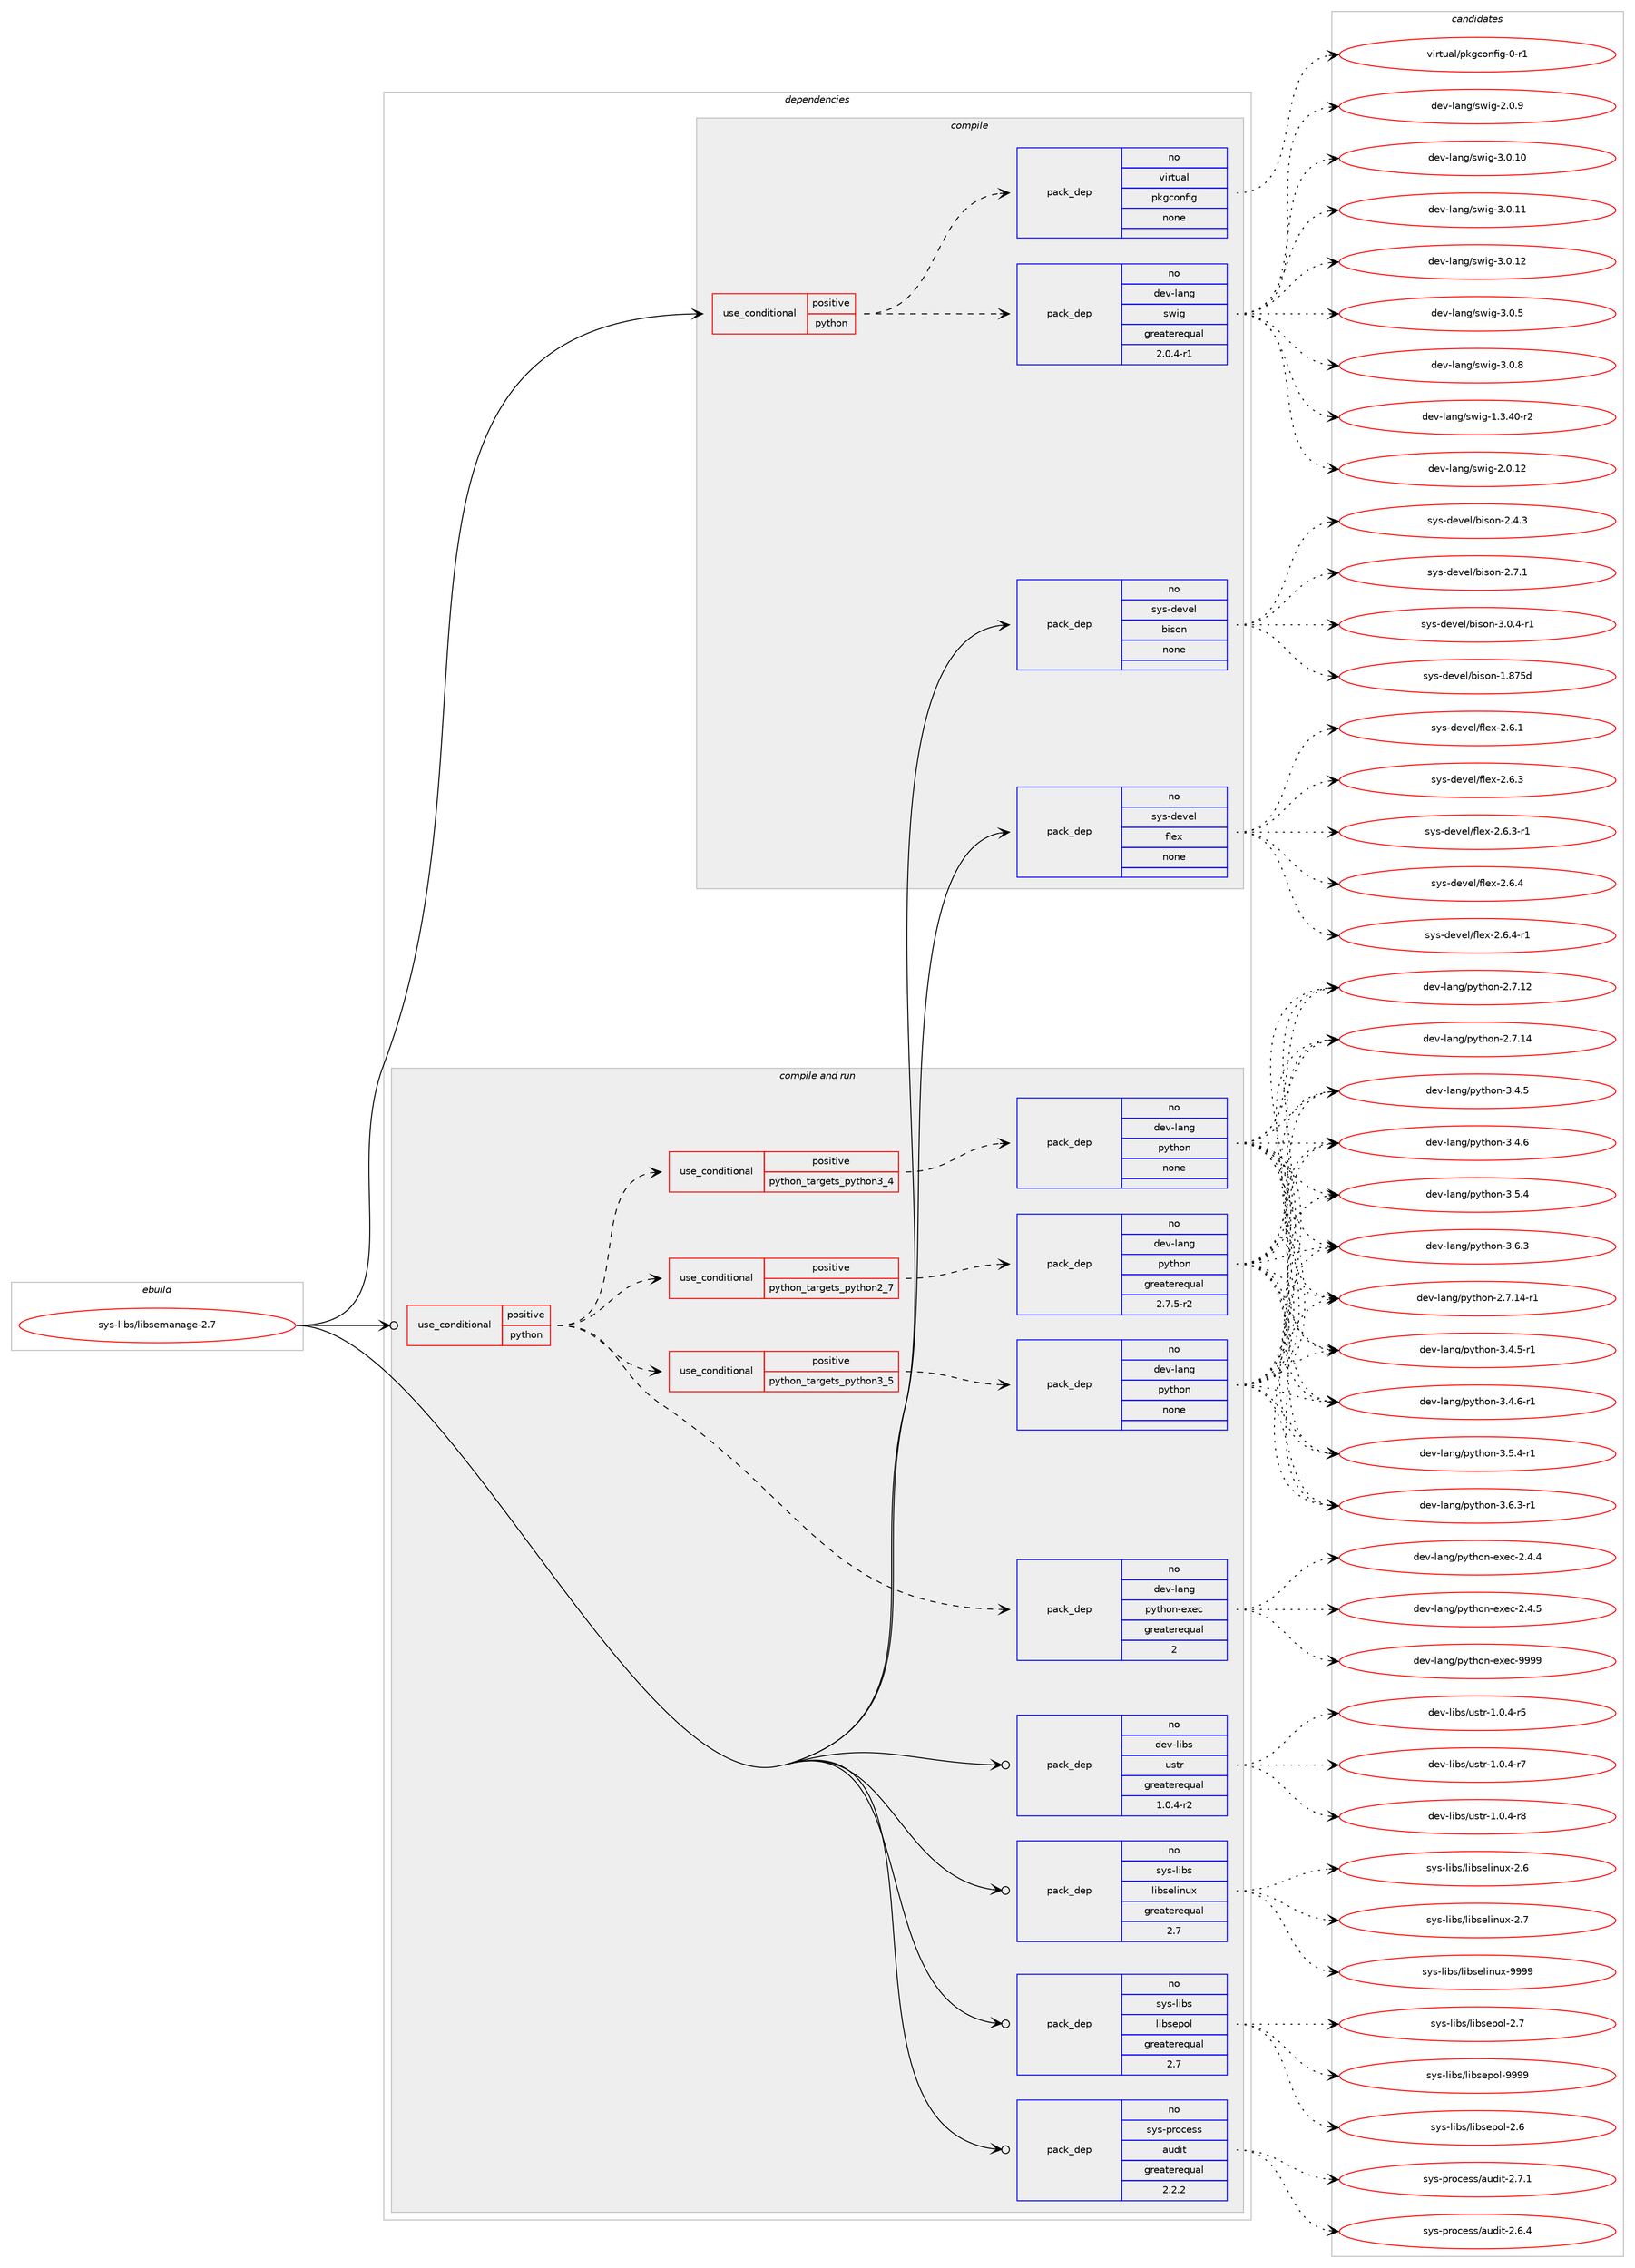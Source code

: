 digraph prolog {

# *************
# Graph options
# *************

newrank=true;
concentrate=true;
compound=true;
graph [rankdir=LR,fontname=Helvetica,fontsize=10,ranksep=1.5];#, ranksep=2.5, nodesep=0.2];
edge  [arrowhead=vee];
node  [fontname=Helvetica,fontsize=10];

# **********
# The ebuild
# **********

subgraph cluster_leftcol {
color=gray;
rank=same;
label=<<i>ebuild</i>>;
id [label="sys-libs/libsemanage-2.7", color=red, width=4, href="../sys-libs/libsemanage-2.7.svg"];
}

# ****************
# The dependencies
# ****************

subgraph cluster_midcol {
color=gray;
label=<<i>dependencies</i>>;
subgraph cluster_compile {
fillcolor="#eeeeee";
style=filled;
label=<<i>compile</i>>;
subgraph cond299 {
dependency3921 [label=<<TABLE BORDER="0" CELLBORDER="1" CELLSPACING="0" CELLPADDING="4"><TR><TD ROWSPAN="3" CELLPADDING="10">use_conditional</TD></TR><TR><TD>positive</TD></TR><TR><TD>python</TD></TR></TABLE>>, shape=none, color=red];
subgraph pack3614 {
dependency3922 [label=<<TABLE BORDER="0" CELLBORDER="1" CELLSPACING="0" CELLPADDING="4" WIDTH="220"><TR><TD ROWSPAN="6" CELLPADDING="30">pack_dep</TD></TR><TR><TD WIDTH="110">no</TD></TR><TR><TD>dev-lang</TD></TR><TR><TD>swig</TD></TR><TR><TD>greaterequal</TD></TR><TR><TD>2.0.4-r1</TD></TR></TABLE>>, shape=none, color=blue];
}
dependency3921:e -> dependency3922:w [weight=20,style="dashed",arrowhead="vee"];
subgraph pack3615 {
dependency3923 [label=<<TABLE BORDER="0" CELLBORDER="1" CELLSPACING="0" CELLPADDING="4" WIDTH="220"><TR><TD ROWSPAN="6" CELLPADDING="30">pack_dep</TD></TR><TR><TD WIDTH="110">no</TD></TR><TR><TD>virtual</TD></TR><TR><TD>pkgconfig</TD></TR><TR><TD>none</TD></TR><TR><TD></TD></TR></TABLE>>, shape=none, color=blue];
}
dependency3921:e -> dependency3923:w [weight=20,style="dashed",arrowhead="vee"];
}
id:e -> dependency3921:w [weight=20,style="solid",arrowhead="vee"];
subgraph pack3616 {
dependency3924 [label=<<TABLE BORDER="0" CELLBORDER="1" CELLSPACING="0" CELLPADDING="4" WIDTH="220"><TR><TD ROWSPAN="6" CELLPADDING="30">pack_dep</TD></TR><TR><TD WIDTH="110">no</TD></TR><TR><TD>sys-devel</TD></TR><TR><TD>bison</TD></TR><TR><TD>none</TD></TR><TR><TD></TD></TR></TABLE>>, shape=none, color=blue];
}
id:e -> dependency3924:w [weight=20,style="solid",arrowhead="vee"];
subgraph pack3617 {
dependency3925 [label=<<TABLE BORDER="0" CELLBORDER="1" CELLSPACING="0" CELLPADDING="4" WIDTH="220"><TR><TD ROWSPAN="6" CELLPADDING="30">pack_dep</TD></TR><TR><TD WIDTH="110">no</TD></TR><TR><TD>sys-devel</TD></TR><TR><TD>flex</TD></TR><TR><TD>none</TD></TR><TR><TD></TD></TR></TABLE>>, shape=none, color=blue];
}
id:e -> dependency3925:w [weight=20,style="solid",arrowhead="vee"];
}
subgraph cluster_compileandrun {
fillcolor="#eeeeee";
style=filled;
label=<<i>compile and run</i>>;
subgraph cond300 {
dependency3926 [label=<<TABLE BORDER="0" CELLBORDER="1" CELLSPACING="0" CELLPADDING="4"><TR><TD ROWSPAN="3" CELLPADDING="10">use_conditional</TD></TR><TR><TD>positive</TD></TR><TR><TD>python</TD></TR></TABLE>>, shape=none, color=red];
subgraph cond301 {
dependency3927 [label=<<TABLE BORDER="0" CELLBORDER="1" CELLSPACING="0" CELLPADDING="4"><TR><TD ROWSPAN="3" CELLPADDING="10">use_conditional</TD></TR><TR><TD>positive</TD></TR><TR><TD>python_targets_python2_7</TD></TR></TABLE>>, shape=none, color=red];
subgraph pack3618 {
dependency3928 [label=<<TABLE BORDER="0" CELLBORDER="1" CELLSPACING="0" CELLPADDING="4" WIDTH="220"><TR><TD ROWSPAN="6" CELLPADDING="30">pack_dep</TD></TR><TR><TD WIDTH="110">no</TD></TR><TR><TD>dev-lang</TD></TR><TR><TD>python</TD></TR><TR><TD>greaterequal</TD></TR><TR><TD>2.7.5-r2</TD></TR></TABLE>>, shape=none, color=blue];
}
dependency3927:e -> dependency3928:w [weight=20,style="dashed",arrowhead="vee"];
}
dependency3926:e -> dependency3927:w [weight=20,style="dashed",arrowhead="vee"];
subgraph cond302 {
dependency3929 [label=<<TABLE BORDER="0" CELLBORDER="1" CELLSPACING="0" CELLPADDING="4"><TR><TD ROWSPAN="3" CELLPADDING="10">use_conditional</TD></TR><TR><TD>positive</TD></TR><TR><TD>python_targets_python3_4</TD></TR></TABLE>>, shape=none, color=red];
subgraph pack3619 {
dependency3930 [label=<<TABLE BORDER="0" CELLBORDER="1" CELLSPACING="0" CELLPADDING="4" WIDTH="220"><TR><TD ROWSPAN="6" CELLPADDING="30">pack_dep</TD></TR><TR><TD WIDTH="110">no</TD></TR><TR><TD>dev-lang</TD></TR><TR><TD>python</TD></TR><TR><TD>none</TD></TR><TR><TD></TD></TR></TABLE>>, shape=none, color=blue];
}
dependency3929:e -> dependency3930:w [weight=20,style="dashed",arrowhead="vee"];
}
dependency3926:e -> dependency3929:w [weight=20,style="dashed",arrowhead="vee"];
subgraph cond303 {
dependency3931 [label=<<TABLE BORDER="0" CELLBORDER="1" CELLSPACING="0" CELLPADDING="4"><TR><TD ROWSPAN="3" CELLPADDING="10">use_conditional</TD></TR><TR><TD>positive</TD></TR><TR><TD>python_targets_python3_5</TD></TR></TABLE>>, shape=none, color=red];
subgraph pack3620 {
dependency3932 [label=<<TABLE BORDER="0" CELLBORDER="1" CELLSPACING="0" CELLPADDING="4" WIDTH="220"><TR><TD ROWSPAN="6" CELLPADDING="30">pack_dep</TD></TR><TR><TD WIDTH="110">no</TD></TR><TR><TD>dev-lang</TD></TR><TR><TD>python</TD></TR><TR><TD>none</TD></TR><TR><TD></TD></TR></TABLE>>, shape=none, color=blue];
}
dependency3931:e -> dependency3932:w [weight=20,style="dashed",arrowhead="vee"];
}
dependency3926:e -> dependency3931:w [weight=20,style="dashed",arrowhead="vee"];
subgraph pack3621 {
dependency3933 [label=<<TABLE BORDER="0" CELLBORDER="1" CELLSPACING="0" CELLPADDING="4" WIDTH="220"><TR><TD ROWSPAN="6" CELLPADDING="30">pack_dep</TD></TR><TR><TD WIDTH="110">no</TD></TR><TR><TD>dev-lang</TD></TR><TR><TD>python-exec</TD></TR><TR><TD>greaterequal</TD></TR><TR><TD>2</TD></TR></TABLE>>, shape=none, color=blue];
}
dependency3926:e -> dependency3933:w [weight=20,style="dashed",arrowhead="vee"];
}
id:e -> dependency3926:w [weight=20,style="solid",arrowhead="odotvee"];
subgraph pack3622 {
dependency3934 [label=<<TABLE BORDER="0" CELLBORDER="1" CELLSPACING="0" CELLPADDING="4" WIDTH="220"><TR><TD ROWSPAN="6" CELLPADDING="30">pack_dep</TD></TR><TR><TD WIDTH="110">no</TD></TR><TR><TD>dev-libs</TD></TR><TR><TD>ustr</TD></TR><TR><TD>greaterequal</TD></TR><TR><TD>1.0.4-r2</TD></TR></TABLE>>, shape=none, color=blue];
}
id:e -> dependency3934:w [weight=20,style="solid",arrowhead="odotvee"];
subgraph pack3623 {
dependency3935 [label=<<TABLE BORDER="0" CELLBORDER="1" CELLSPACING="0" CELLPADDING="4" WIDTH="220"><TR><TD ROWSPAN="6" CELLPADDING="30">pack_dep</TD></TR><TR><TD WIDTH="110">no</TD></TR><TR><TD>sys-libs</TD></TR><TR><TD>libselinux</TD></TR><TR><TD>greaterequal</TD></TR><TR><TD>2.7</TD></TR></TABLE>>, shape=none, color=blue];
}
id:e -> dependency3935:w [weight=20,style="solid",arrowhead="odotvee"];
subgraph pack3624 {
dependency3936 [label=<<TABLE BORDER="0" CELLBORDER="1" CELLSPACING="0" CELLPADDING="4" WIDTH="220"><TR><TD ROWSPAN="6" CELLPADDING="30">pack_dep</TD></TR><TR><TD WIDTH="110">no</TD></TR><TR><TD>sys-libs</TD></TR><TR><TD>libsepol</TD></TR><TR><TD>greaterequal</TD></TR><TR><TD>2.7</TD></TR></TABLE>>, shape=none, color=blue];
}
id:e -> dependency3936:w [weight=20,style="solid",arrowhead="odotvee"];
subgraph pack3625 {
dependency3937 [label=<<TABLE BORDER="0" CELLBORDER="1" CELLSPACING="0" CELLPADDING="4" WIDTH="220"><TR><TD ROWSPAN="6" CELLPADDING="30">pack_dep</TD></TR><TR><TD WIDTH="110">no</TD></TR><TR><TD>sys-process</TD></TR><TR><TD>audit</TD></TR><TR><TD>greaterequal</TD></TR><TR><TD>2.2.2</TD></TR></TABLE>>, shape=none, color=blue];
}
id:e -> dependency3937:w [weight=20,style="solid",arrowhead="odotvee"];
}
subgraph cluster_run {
fillcolor="#eeeeee";
style=filled;
label=<<i>run</i>>;
}
}

# **************
# The candidates
# **************

subgraph cluster_choices {
rank=same;
color=gray;
label=<<i>candidates</i>>;

subgraph choice3614 {
color=black;
nodesep=1;
choice100101118451089711010347115119105103454946514652484511450 [label="dev-lang/swig-1.3.40-r2", color=red, width=4,href="../dev-lang/swig-1.3.40-r2.svg"];
choice10010111845108971101034711511910510345504648464950 [label="dev-lang/swig-2.0.12", color=red, width=4,href="../dev-lang/swig-2.0.12.svg"];
choice100101118451089711010347115119105103455046484657 [label="dev-lang/swig-2.0.9", color=red, width=4,href="../dev-lang/swig-2.0.9.svg"];
choice10010111845108971101034711511910510345514648464948 [label="dev-lang/swig-3.0.10", color=red, width=4,href="../dev-lang/swig-3.0.10.svg"];
choice10010111845108971101034711511910510345514648464949 [label="dev-lang/swig-3.0.11", color=red, width=4,href="../dev-lang/swig-3.0.11.svg"];
choice10010111845108971101034711511910510345514648464950 [label="dev-lang/swig-3.0.12", color=red, width=4,href="../dev-lang/swig-3.0.12.svg"];
choice100101118451089711010347115119105103455146484653 [label="dev-lang/swig-3.0.5", color=red, width=4,href="../dev-lang/swig-3.0.5.svg"];
choice100101118451089711010347115119105103455146484656 [label="dev-lang/swig-3.0.8", color=red, width=4,href="../dev-lang/swig-3.0.8.svg"];
dependency3922:e -> choice100101118451089711010347115119105103454946514652484511450:w [style=dotted,weight="100"];
dependency3922:e -> choice10010111845108971101034711511910510345504648464950:w [style=dotted,weight="100"];
dependency3922:e -> choice100101118451089711010347115119105103455046484657:w [style=dotted,weight="100"];
dependency3922:e -> choice10010111845108971101034711511910510345514648464948:w [style=dotted,weight="100"];
dependency3922:e -> choice10010111845108971101034711511910510345514648464949:w [style=dotted,weight="100"];
dependency3922:e -> choice10010111845108971101034711511910510345514648464950:w [style=dotted,weight="100"];
dependency3922:e -> choice100101118451089711010347115119105103455146484653:w [style=dotted,weight="100"];
dependency3922:e -> choice100101118451089711010347115119105103455146484656:w [style=dotted,weight="100"];
}
subgraph choice3615 {
color=black;
nodesep=1;
choice11810511411611797108471121071039911111010210510345484511449 [label="virtual/pkgconfig-0-r1", color=red, width=4,href="../virtual/pkgconfig-0-r1.svg"];
dependency3923:e -> choice11810511411611797108471121071039911111010210510345484511449:w [style=dotted,weight="100"];
}
subgraph choice3616 {
color=black;
nodesep=1;
choice115121115451001011181011084798105115111110454946565553100 [label="sys-devel/bison-1.875d", color=red, width=4,href="../sys-devel/bison-1.875d.svg"];
choice115121115451001011181011084798105115111110455046524651 [label="sys-devel/bison-2.4.3", color=red, width=4,href="../sys-devel/bison-2.4.3.svg"];
choice115121115451001011181011084798105115111110455046554649 [label="sys-devel/bison-2.7.1", color=red, width=4,href="../sys-devel/bison-2.7.1.svg"];
choice1151211154510010111810110847981051151111104551464846524511449 [label="sys-devel/bison-3.0.4-r1", color=red, width=4,href="../sys-devel/bison-3.0.4-r1.svg"];
dependency3924:e -> choice115121115451001011181011084798105115111110454946565553100:w [style=dotted,weight="100"];
dependency3924:e -> choice115121115451001011181011084798105115111110455046524651:w [style=dotted,weight="100"];
dependency3924:e -> choice115121115451001011181011084798105115111110455046554649:w [style=dotted,weight="100"];
dependency3924:e -> choice1151211154510010111810110847981051151111104551464846524511449:w [style=dotted,weight="100"];
}
subgraph choice3617 {
color=black;
nodesep=1;
choice1151211154510010111810110847102108101120455046544649 [label="sys-devel/flex-2.6.1", color=red, width=4,href="../sys-devel/flex-2.6.1.svg"];
choice1151211154510010111810110847102108101120455046544651 [label="sys-devel/flex-2.6.3", color=red, width=4,href="../sys-devel/flex-2.6.3.svg"];
choice11512111545100101118101108471021081011204550465446514511449 [label="sys-devel/flex-2.6.3-r1", color=red, width=4,href="../sys-devel/flex-2.6.3-r1.svg"];
choice1151211154510010111810110847102108101120455046544652 [label="sys-devel/flex-2.6.4", color=red, width=4,href="../sys-devel/flex-2.6.4.svg"];
choice11512111545100101118101108471021081011204550465446524511449 [label="sys-devel/flex-2.6.4-r1", color=red, width=4,href="../sys-devel/flex-2.6.4-r1.svg"];
dependency3925:e -> choice1151211154510010111810110847102108101120455046544649:w [style=dotted,weight="100"];
dependency3925:e -> choice1151211154510010111810110847102108101120455046544651:w [style=dotted,weight="100"];
dependency3925:e -> choice11512111545100101118101108471021081011204550465446514511449:w [style=dotted,weight="100"];
dependency3925:e -> choice1151211154510010111810110847102108101120455046544652:w [style=dotted,weight="100"];
dependency3925:e -> choice11512111545100101118101108471021081011204550465446524511449:w [style=dotted,weight="100"];
}
subgraph choice3618 {
color=black;
nodesep=1;
choice10010111845108971101034711212111610411111045504655464950 [label="dev-lang/python-2.7.12", color=red, width=4,href="../dev-lang/python-2.7.12.svg"];
choice10010111845108971101034711212111610411111045504655464952 [label="dev-lang/python-2.7.14", color=red, width=4,href="../dev-lang/python-2.7.14.svg"];
choice100101118451089711010347112121116104111110455146524653 [label="dev-lang/python-3.4.5", color=red, width=4,href="../dev-lang/python-3.4.5.svg"];
choice100101118451089711010347112121116104111110455146524654 [label="dev-lang/python-3.4.6", color=red, width=4,href="../dev-lang/python-3.4.6.svg"];
choice100101118451089711010347112121116104111110455146534652 [label="dev-lang/python-3.5.4", color=red, width=4,href="../dev-lang/python-3.5.4.svg"];
choice100101118451089711010347112121116104111110455146544651 [label="dev-lang/python-3.6.3", color=red, width=4,href="../dev-lang/python-3.6.3.svg"];
choice100101118451089711010347112121116104111110455046554649524511449 [label="dev-lang/python-2.7.14-r1", color=red, width=4,href="../dev-lang/python-2.7.14-r1.svg"];
choice1001011184510897110103471121211161041111104551465246534511449 [label="dev-lang/python-3.4.5-r1", color=red, width=4,href="../dev-lang/python-3.4.5-r1.svg"];
choice1001011184510897110103471121211161041111104551465246544511449 [label="dev-lang/python-3.4.6-r1", color=red, width=4,href="../dev-lang/python-3.4.6-r1.svg"];
choice1001011184510897110103471121211161041111104551465346524511449 [label="dev-lang/python-3.5.4-r1", color=red, width=4,href="../dev-lang/python-3.5.4-r1.svg"];
choice1001011184510897110103471121211161041111104551465446514511449 [label="dev-lang/python-3.6.3-r1", color=red, width=4,href="../dev-lang/python-3.6.3-r1.svg"];
dependency3928:e -> choice10010111845108971101034711212111610411111045504655464950:w [style=dotted,weight="100"];
dependency3928:e -> choice10010111845108971101034711212111610411111045504655464952:w [style=dotted,weight="100"];
dependency3928:e -> choice100101118451089711010347112121116104111110455146524653:w [style=dotted,weight="100"];
dependency3928:e -> choice100101118451089711010347112121116104111110455146524654:w [style=dotted,weight="100"];
dependency3928:e -> choice100101118451089711010347112121116104111110455146534652:w [style=dotted,weight="100"];
dependency3928:e -> choice100101118451089711010347112121116104111110455146544651:w [style=dotted,weight="100"];
dependency3928:e -> choice100101118451089711010347112121116104111110455046554649524511449:w [style=dotted,weight="100"];
dependency3928:e -> choice1001011184510897110103471121211161041111104551465246534511449:w [style=dotted,weight="100"];
dependency3928:e -> choice1001011184510897110103471121211161041111104551465246544511449:w [style=dotted,weight="100"];
dependency3928:e -> choice1001011184510897110103471121211161041111104551465346524511449:w [style=dotted,weight="100"];
dependency3928:e -> choice1001011184510897110103471121211161041111104551465446514511449:w [style=dotted,weight="100"];
}
subgraph choice3619 {
color=black;
nodesep=1;
choice10010111845108971101034711212111610411111045504655464950 [label="dev-lang/python-2.7.12", color=red, width=4,href="../dev-lang/python-2.7.12.svg"];
choice10010111845108971101034711212111610411111045504655464952 [label="dev-lang/python-2.7.14", color=red, width=4,href="../dev-lang/python-2.7.14.svg"];
choice100101118451089711010347112121116104111110455146524653 [label="dev-lang/python-3.4.5", color=red, width=4,href="../dev-lang/python-3.4.5.svg"];
choice100101118451089711010347112121116104111110455146524654 [label="dev-lang/python-3.4.6", color=red, width=4,href="../dev-lang/python-3.4.6.svg"];
choice100101118451089711010347112121116104111110455146534652 [label="dev-lang/python-3.5.4", color=red, width=4,href="../dev-lang/python-3.5.4.svg"];
choice100101118451089711010347112121116104111110455146544651 [label="dev-lang/python-3.6.3", color=red, width=4,href="../dev-lang/python-3.6.3.svg"];
choice100101118451089711010347112121116104111110455046554649524511449 [label="dev-lang/python-2.7.14-r1", color=red, width=4,href="../dev-lang/python-2.7.14-r1.svg"];
choice1001011184510897110103471121211161041111104551465246534511449 [label="dev-lang/python-3.4.5-r1", color=red, width=4,href="../dev-lang/python-3.4.5-r1.svg"];
choice1001011184510897110103471121211161041111104551465246544511449 [label="dev-lang/python-3.4.6-r1", color=red, width=4,href="../dev-lang/python-3.4.6-r1.svg"];
choice1001011184510897110103471121211161041111104551465346524511449 [label="dev-lang/python-3.5.4-r1", color=red, width=4,href="../dev-lang/python-3.5.4-r1.svg"];
choice1001011184510897110103471121211161041111104551465446514511449 [label="dev-lang/python-3.6.3-r1", color=red, width=4,href="../dev-lang/python-3.6.3-r1.svg"];
dependency3930:e -> choice10010111845108971101034711212111610411111045504655464950:w [style=dotted,weight="100"];
dependency3930:e -> choice10010111845108971101034711212111610411111045504655464952:w [style=dotted,weight="100"];
dependency3930:e -> choice100101118451089711010347112121116104111110455146524653:w [style=dotted,weight="100"];
dependency3930:e -> choice100101118451089711010347112121116104111110455146524654:w [style=dotted,weight="100"];
dependency3930:e -> choice100101118451089711010347112121116104111110455146534652:w [style=dotted,weight="100"];
dependency3930:e -> choice100101118451089711010347112121116104111110455146544651:w [style=dotted,weight="100"];
dependency3930:e -> choice100101118451089711010347112121116104111110455046554649524511449:w [style=dotted,weight="100"];
dependency3930:e -> choice1001011184510897110103471121211161041111104551465246534511449:w [style=dotted,weight="100"];
dependency3930:e -> choice1001011184510897110103471121211161041111104551465246544511449:w [style=dotted,weight="100"];
dependency3930:e -> choice1001011184510897110103471121211161041111104551465346524511449:w [style=dotted,weight="100"];
dependency3930:e -> choice1001011184510897110103471121211161041111104551465446514511449:w [style=dotted,weight="100"];
}
subgraph choice3620 {
color=black;
nodesep=1;
choice10010111845108971101034711212111610411111045504655464950 [label="dev-lang/python-2.7.12", color=red, width=4,href="../dev-lang/python-2.7.12.svg"];
choice10010111845108971101034711212111610411111045504655464952 [label="dev-lang/python-2.7.14", color=red, width=4,href="../dev-lang/python-2.7.14.svg"];
choice100101118451089711010347112121116104111110455146524653 [label="dev-lang/python-3.4.5", color=red, width=4,href="../dev-lang/python-3.4.5.svg"];
choice100101118451089711010347112121116104111110455146524654 [label="dev-lang/python-3.4.6", color=red, width=4,href="../dev-lang/python-3.4.6.svg"];
choice100101118451089711010347112121116104111110455146534652 [label="dev-lang/python-3.5.4", color=red, width=4,href="../dev-lang/python-3.5.4.svg"];
choice100101118451089711010347112121116104111110455146544651 [label="dev-lang/python-3.6.3", color=red, width=4,href="../dev-lang/python-3.6.3.svg"];
choice100101118451089711010347112121116104111110455046554649524511449 [label="dev-lang/python-2.7.14-r1", color=red, width=4,href="../dev-lang/python-2.7.14-r1.svg"];
choice1001011184510897110103471121211161041111104551465246534511449 [label="dev-lang/python-3.4.5-r1", color=red, width=4,href="../dev-lang/python-3.4.5-r1.svg"];
choice1001011184510897110103471121211161041111104551465246544511449 [label="dev-lang/python-3.4.6-r1", color=red, width=4,href="../dev-lang/python-3.4.6-r1.svg"];
choice1001011184510897110103471121211161041111104551465346524511449 [label="dev-lang/python-3.5.4-r1", color=red, width=4,href="../dev-lang/python-3.5.4-r1.svg"];
choice1001011184510897110103471121211161041111104551465446514511449 [label="dev-lang/python-3.6.3-r1", color=red, width=4,href="../dev-lang/python-3.6.3-r1.svg"];
dependency3932:e -> choice10010111845108971101034711212111610411111045504655464950:w [style=dotted,weight="100"];
dependency3932:e -> choice10010111845108971101034711212111610411111045504655464952:w [style=dotted,weight="100"];
dependency3932:e -> choice100101118451089711010347112121116104111110455146524653:w [style=dotted,weight="100"];
dependency3932:e -> choice100101118451089711010347112121116104111110455146524654:w [style=dotted,weight="100"];
dependency3932:e -> choice100101118451089711010347112121116104111110455146534652:w [style=dotted,weight="100"];
dependency3932:e -> choice100101118451089711010347112121116104111110455146544651:w [style=dotted,weight="100"];
dependency3932:e -> choice100101118451089711010347112121116104111110455046554649524511449:w [style=dotted,weight="100"];
dependency3932:e -> choice1001011184510897110103471121211161041111104551465246534511449:w [style=dotted,weight="100"];
dependency3932:e -> choice1001011184510897110103471121211161041111104551465246544511449:w [style=dotted,weight="100"];
dependency3932:e -> choice1001011184510897110103471121211161041111104551465346524511449:w [style=dotted,weight="100"];
dependency3932:e -> choice1001011184510897110103471121211161041111104551465446514511449:w [style=dotted,weight="100"];
}
subgraph choice3621 {
color=black;
nodesep=1;
choice1001011184510897110103471121211161041111104510112010199455046524652 [label="dev-lang/python-exec-2.4.4", color=red, width=4,href="../dev-lang/python-exec-2.4.4.svg"];
choice1001011184510897110103471121211161041111104510112010199455046524653 [label="dev-lang/python-exec-2.4.5", color=red, width=4,href="../dev-lang/python-exec-2.4.5.svg"];
choice10010111845108971101034711212111610411111045101120101994557575757 [label="dev-lang/python-exec-9999", color=red, width=4,href="../dev-lang/python-exec-9999.svg"];
dependency3933:e -> choice1001011184510897110103471121211161041111104510112010199455046524652:w [style=dotted,weight="100"];
dependency3933:e -> choice1001011184510897110103471121211161041111104510112010199455046524653:w [style=dotted,weight="100"];
dependency3933:e -> choice10010111845108971101034711212111610411111045101120101994557575757:w [style=dotted,weight="100"];
}
subgraph choice3622 {
color=black;
nodesep=1;
choice1001011184510810598115471171151161144549464846524511453 [label="dev-libs/ustr-1.0.4-r5", color=red, width=4,href="../dev-libs/ustr-1.0.4-r5.svg"];
choice1001011184510810598115471171151161144549464846524511455 [label="dev-libs/ustr-1.0.4-r7", color=red, width=4,href="../dev-libs/ustr-1.0.4-r7.svg"];
choice1001011184510810598115471171151161144549464846524511456 [label="dev-libs/ustr-1.0.4-r8", color=red, width=4,href="../dev-libs/ustr-1.0.4-r8.svg"];
dependency3934:e -> choice1001011184510810598115471171151161144549464846524511453:w [style=dotted,weight="100"];
dependency3934:e -> choice1001011184510810598115471171151161144549464846524511455:w [style=dotted,weight="100"];
dependency3934:e -> choice1001011184510810598115471171151161144549464846524511456:w [style=dotted,weight="100"];
}
subgraph choice3623 {
color=black;
nodesep=1;
choice1151211154510810598115471081059811510110810511011712045504654 [label="sys-libs/libselinux-2.6", color=red, width=4,href="../sys-libs/libselinux-2.6.svg"];
choice1151211154510810598115471081059811510110810511011712045504655 [label="sys-libs/libselinux-2.7", color=red, width=4,href="../sys-libs/libselinux-2.7.svg"];
choice115121115451081059811547108105981151011081051101171204557575757 [label="sys-libs/libselinux-9999", color=red, width=4,href="../sys-libs/libselinux-9999.svg"];
dependency3935:e -> choice1151211154510810598115471081059811510110810511011712045504654:w [style=dotted,weight="100"];
dependency3935:e -> choice1151211154510810598115471081059811510110810511011712045504655:w [style=dotted,weight="100"];
dependency3935:e -> choice115121115451081059811547108105981151011081051101171204557575757:w [style=dotted,weight="100"];
}
subgraph choice3624 {
color=black;
nodesep=1;
choice1151211154510810598115471081059811510111211110845504654 [label="sys-libs/libsepol-2.6", color=red, width=4,href="../sys-libs/libsepol-2.6.svg"];
choice1151211154510810598115471081059811510111211110845504655 [label="sys-libs/libsepol-2.7", color=red, width=4,href="../sys-libs/libsepol-2.7.svg"];
choice115121115451081059811547108105981151011121111084557575757 [label="sys-libs/libsepol-9999", color=red, width=4,href="../sys-libs/libsepol-9999.svg"];
dependency3936:e -> choice1151211154510810598115471081059811510111211110845504654:w [style=dotted,weight="100"];
dependency3936:e -> choice1151211154510810598115471081059811510111211110845504655:w [style=dotted,weight="100"];
dependency3936:e -> choice115121115451081059811547108105981151011121111084557575757:w [style=dotted,weight="100"];
}
subgraph choice3625 {
color=black;
nodesep=1;
choice11512111545112114111991011151154797117100105116455046544652 [label="sys-process/audit-2.6.4", color=red, width=4,href="../sys-process/audit-2.6.4.svg"];
choice11512111545112114111991011151154797117100105116455046554649 [label="sys-process/audit-2.7.1", color=red, width=4,href="../sys-process/audit-2.7.1.svg"];
dependency3937:e -> choice11512111545112114111991011151154797117100105116455046544652:w [style=dotted,weight="100"];
dependency3937:e -> choice11512111545112114111991011151154797117100105116455046554649:w [style=dotted,weight="100"];
}
}

}
